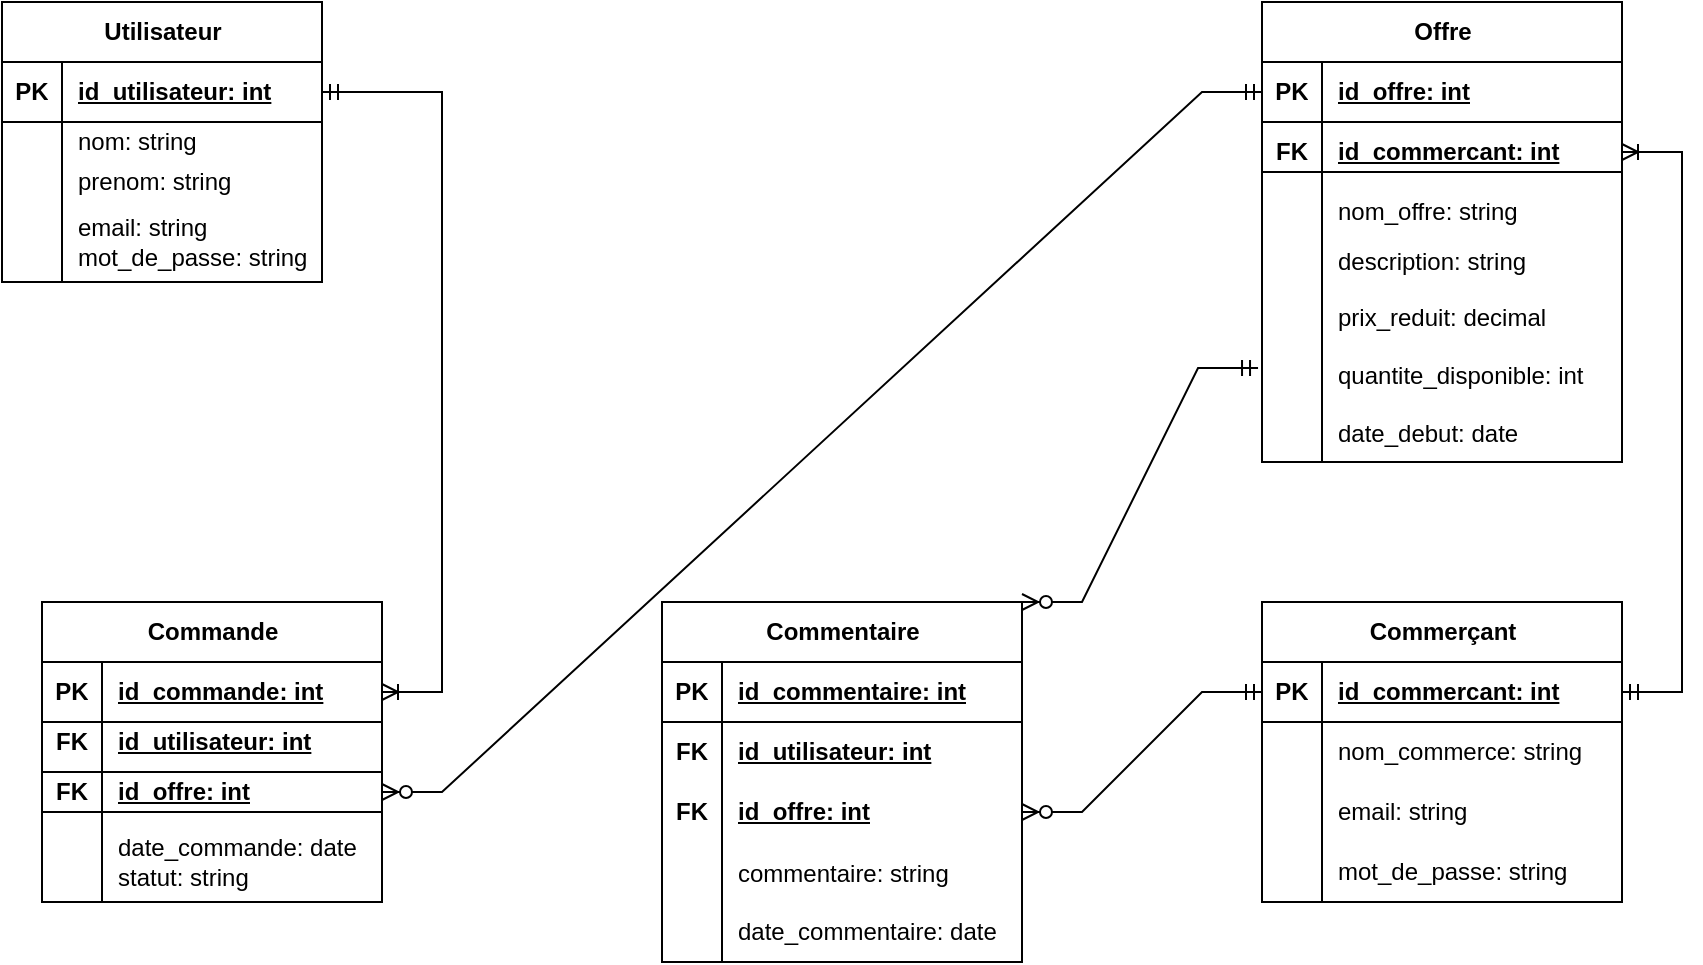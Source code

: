 <mxfile version="22.1.11" type="github">
  <diagram name="Page-1" id="MhxK9MUEezwKCmGUVzP8">
    <mxGraphModel dx="1120" dy="434" grid="1" gridSize="10" guides="1" tooltips="1" connect="1" arrows="1" fold="1" page="1" pageScale="1" pageWidth="827" pageHeight="1169" math="0" shadow="0">
      <root>
        <mxCell id="0" />
        <mxCell id="1" parent="0" />
        <mxCell id="jr0bx-5YiRHzlPC2uUWO-1" value="Utilisateur" style="shape=table;startSize=30;container=1;collapsible=1;childLayout=tableLayout;fixedRows=1;rowLines=0;fontStyle=1;align=center;resizeLast=1;html=1;" vertex="1" parent="1">
          <mxGeometry y="50" width="160" height="140" as="geometry" />
        </mxCell>
        <mxCell id="jr0bx-5YiRHzlPC2uUWO-2" value="" style="shape=tableRow;horizontal=0;startSize=0;swimlaneHead=0;swimlaneBody=0;fillColor=none;collapsible=0;dropTarget=0;points=[[0,0.5],[1,0.5]];portConstraint=eastwest;top=0;left=0;right=0;bottom=1;" vertex="1" parent="jr0bx-5YiRHzlPC2uUWO-1">
          <mxGeometry y="30" width="160" height="30" as="geometry" />
        </mxCell>
        <mxCell id="jr0bx-5YiRHzlPC2uUWO-3" value="PK" style="shape=partialRectangle;connectable=0;fillColor=none;top=0;left=0;bottom=0;right=0;fontStyle=1;overflow=hidden;whiteSpace=wrap;html=1;" vertex="1" parent="jr0bx-5YiRHzlPC2uUWO-2">
          <mxGeometry width="30" height="30" as="geometry">
            <mxRectangle width="30" height="30" as="alternateBounds" />
          </mxGeometry>
        </mxCell>
        <mxCell id="jr0bx-5YiRHzlPC2uUWO-4" value="id_utilisateur: int" style="shape=partialRectangle;connectable=0;fillColor=none;top=0;left=0;bottom=0;right=0;align=left;spacingLeft=6;fontStyle=5;overflow=hidden;whiteSpace=wrap;html=1;" vertex="1" parent="jr0bx-5YiRHzlPC2uUWO-2">
          <mxGeometry x="30" width="130" height="30" as="geometry">
            <mxRectangle width="130" height="30" as="alternateBounds" />
          </mxGeometry>
        </mxCell>
        <mxCell id="jr0bx-5YiRHzlPC2uUWO-5" value="" style="shape=tableRow;horizontal=0;startSize=0;swimlaneHead=0;swimlaneBody=0;fillColor=none;collapsible=0;dropTarget=0;points=[[0,0.5],[1,0.5]];portConstraint=eastwest;top=0;left=0;right=0;bottom=0;" vertex="1" parent="jr0bx-5YiRHzlPC2uUWO-1">
          <mxGeometry y="60" width="160" height="20" as="geometry" />
        </mxCell>
        <mxCell id="jr0bx-5YiRHzlPC2uUWO-6" value="" style="shape=partialRectangle;connectable=0;fillColor=none;top=0;left=0;bottom=0;right=0;editable=1;overflow=hidden;whiteSpace=wrap;html=1;" vertex="1" parent="jr0bx-5YiRHzlPC2uUWO-5">
          <mxGeometry width="30" height="20" as="geometry">
            <mxRectangle width="30" height="20" as="alternateBounds" />
          </mxGeometry>
        </mxCell>
        <mxCell id="jr0bx-5YiRHzlPC2uUWO-7" value="nom: string" style="shape=partialRectangle;connectable=0;fillColor=none;top=0;left=0;bottom=0;right=0;align=left;spacingLeft=6;overflow=hidden;whiteSpace=wrap;html=1;" vertex="1" parent="jr0bx-5YiRHzlPC2uUWO-5">
          <mxGeometry x="30" width="130" height="20" as="geometry">
            <mxRectangle width="130" height="20" as="alternateBounds" />
          </mxGeometry>
        </mxCell>
        <mxCell id="jr0bx-5YiRHzlPC2uUWO-8" value="" style="shape=tableRow;horizontal=0;startSize=0;swimlaneHead=0;swimlaneBody=0;fillColor=none;collapsible=0;dropTarget=0;points=[[0,0.5],[1,0.5]];portConstraint=eastwest;top=0;left=0;right=0;bottom=0;" vertex="1" parent="jr0bx-5YiRHzlPC2uUWO-1">
          <mxGeometry y="80" width="160" height="20" as="geometry" />
        </mxCell>
        <mxCell id="jr0bx-5YiRHzlPC2uUWO-9" value="" style="shape=partialRectangle;connectable=0;fillColor=none;top=0;left=0;bottom=0;right=0;editable=1;overflow=hidden;whiteSpace=wrap;html=1;" vertex="1" parent="jr0bx-5YiRHzlPC2uUWO-8">
          <mxGeometry width="30" height="20" as="geometry">
            <mxRectangle width="30" height="20" as="alternateBounds" />
          </mxGeometry>
        </mxCell>
        <mxCell id="jr0bx-5YiRHzlPC2uUWO-10" value="prenom: string" style="shape=partialRectangle;connectable=0;fillColor=none;top=0;left=0;bottom=0;right=0;align=left;spacingLeft=6;overflow=hidden;whiteSpace=wrap;html=1;" vertex="1" parent="jr0bx-5YiRHzlPC2uUWO-8">
          <mxGeometry x="30" width="130" height="20" as="geometry">
            <mxRectangle width="130" height="20" as="alternateBounds" />
          </mxGeometry>
        </mxCell>
        <mxCell id="jr0bx-5YiRHzlPC2uUWO-11" value="" style="shape=tableRow;horizontal=0;startSize=0;swimlaneHead=0;swimlaneBody=0;fillColor=none;collapsible=0;dropTarget=0;points=[[0,0.5],[1,0.5]];portConstraint=eastwest;top=0;left=0;right=0;bottom=0;" vertex="1" parent="jr0bx-5YiRHzlPC2uUWO-1">
          <mxGeometry y="100" width="160" height="40" as="geometry" />
        </mxCell>
        <mxCell id="jr0bx-5YiRHzlPC2uUWO-12" value="" style="shape=partialRectangle;connectable=0;fillColor=none;top=0;left=0;bottom=0;right=0;editable=1;overflow=hidden;whiteSpace=wrap;html=1;" vertex="1" parent="jr0bx-5YiRHzlPC2uUWO-11">
          <mxGeometry width="30" height="40" as="geometry">
            <mxRectangle width="30" height="40" as="alternateBounds" />
          </mxGeometry>
        </mxCell>
        <mxCell id="jr0bx-5YiRHzlPC2uUWO-13" value="email: string&lt;br&gt;mot_de_passe: string" style="shape=partialRectangle;connectable=0;fillColor=none;top=0;left=0;bottom=0;right=0;align=left;spacingLeft=6;overflow=hidden;whiteSpace=wrap;html=1;" vertex="1" parent="jr0bx-5YiRHzlPC2uUWO-11">
          <mxGeometry x="30" width="130" height="40" as="geometry">
            <mxRectangle width="130" height="40" as="alternateBounds" />
          </mxGeometry>
        </mxCell>
        <mxCell id="jr0bx-5YiRHzlPC2uUWO-28" value="Commande" style="shape=table;startSize=30;container=1;collapsible=1;childLayout=tableLayout;fixedRows=1;rowLines=0;fontStyle=1;align=center;resizeLast=1;html=1;" vertex="1" parent="1">
          <mxGeometry x="20" y="350" width="170" height="150" as="geometry" />
        </mxCell>
        <mxCell id="jr0bx-5YiRHzlPC2uUWO-29" value="" style="shape=tableRow;horizontal=0;startSize=0;swimlaneHead=0;swimlaneBody=0;fillColor=none;collapsible=0;dropTarget=0;points=[[0,0.5],[1,0.5]];portConstraint=eastwest;top=0;left=0;right=0;bottom=1;" vertex="1" parent="jr0bx-5YiRHzlPC2uUWO-28">
          <mxGeometry y="30" width="170" height="30" as="geometry" />
        </mxCell>
        <mxCell id="jr0bx-5YiRHzlPC2uUWO-30" value="PK" style="shape=partialRectangle;connectable=0;fillColor=none;top=0;left=0;bottom=0;right=0;fontStyle=1;overflow=hidden;whiteSpace=wrap;html=1;" vertex="1" parent="jr0bx-5YiRHzlPC2uUWO-29">
          <mxGeometry width="30" height="30" as="geometry">
            <mxRectangle width="30" height="30" as="alternateBounds" />
          </mxGeometry>
        </mxCell>
        <mxCell id="jr0bx-5YiRHzlPC2uUWO-31" value="id_commande: int" style="shape=partialRectangle;connectable=0;fillColor=none;top=0;left=0;bottom=0;right=0;align=left;spacingLeft=6;fontStyle=5;overflow=hidden;whiteSpace=wrap;html=1;" vertex="1" parent="jr0bx-5YiRHzlPC2uUWO-29">
          <mxGeometry x="30" width="140" height="30" as="geometry">
            <mxRectangle width="140" height="30" as="alternateBounds" />
          </mxGeometry>
        </mxCell>
        <mxCell id="jr0bx-5YiRHzlPC2uUWO-32" value="" style="shape=tableRow;horizontal=0;startSize=0;swimlaneHead=0;swimlaneBody=0;fillColor=none;collapsible=0;dropTarget=0;points=[[0,0.5],[1,0.5]];portConstraint=eastwest;top=0;left=0;right=0;bottom=0;" vertex="1" parent="jr0bx-5YiRHzlPC2uUWO-28">
          <mxGeometry y="60" width="170" height="20" as="geometry" />
        </mxCell>
        <mxCell id="jr0bx-5YiRHzlPC2uUWO-33" value="&lt;b&gt;FK&lt;/b&gt;" style="shape=partialRectangle;connectable=0;fillColor=none;top=0;left=0;bottom=0;right=0;editable=1;overflow=hidden;whiteSpace=wrap;html=1;" vertex="1" parent="jr0bx-5YiRHzlPC2uUWO-32">
          <mxGeometry width="30" height="20" as="geometry">
            <mxRectangle width="30" height="20" as="alternateBounds" />
          </mxGeometry>
        </mxCell>
        <mxCell id="jr0bx-5YiRHzlPC2uUWO-34" value="&lt;b&gt;&lt;u&gt;id_utilisateur: int&lt;/u&gt;&lt;/b&gt;" style="shape=partialRectangle;connectable=0;fillColor=none;top=0;left=0;bottom=0;right=0;align=left;spacingLeft=6;overflow=hidden;whiteSpace=wrap;html=1;" vertex="1" parent="jr0bx-5YiRHzlPC2uUWO-32">
          <mxGeometry x="30" width="140" height="20" as="geometry">
            <mxRectangle width="140" height="20" as="alternateBounds" />
          </mxGeometry>
        </mxCell>
        <mxCell id="jr0bx-5YiRHzlPC2uUWO-35" value="" style="shape=tableRow;horizontal=0;startSize=0;swimlaneHead=0;swimlaneBody=0;fillColor=none;collapsible=0;dropTarget=0;points=[[0,0.5],[1,0.5]];portConstraint=eastwest;top=0;left=0;right=0;bottom=0;" vertex="1" parent="jr0bx-5YiRHzlPC2uUWO-28">
          <mxGeometry y="80" width="170" height="30" as="geometry" />
        </mxCell>
        <mxCell id="jr0bx-5YiRHzlPC2uUWO-36" value="&lt;b&gt;FK&lt;/b&gt;" style="shape=partialRectangle;connectable=0;fillColor=none;top=0;left=0;bottom=0;right=0;editable=1;overflow=hidden;whiteSpace=wrap;html=1;" vertex="1" parent="jr0bx-5YiRHzlPC2uUWO-35">
          <mxGeometry width="30" height="30" as="geometry">
            <mxRectangle width="30" height="30" as="alternateBounds" />
          </mxGeometry>
        </mxCell>
        <mxCell id="jr0bx-5YiRHzlPC2uUWO-37" value="&lt;b&gt;&lt;u&gt;id_offre: int&lt;/u&gt;&lt;/b&gt;" style="shape=partialRectangle;connectable=0;fillColor=none;top=0;left=0;bottom=0;right=0;align=left;spacingLeft=6;overflow=hidden;whiteSpace=wrap;html=1;" vertex="1" parent="jr0bx-5YiRHzlPC2uUWO-35">
          <mxGeometry x="30" width="140" height="30" as="geometry">
            <mxRectangle width="140" height="30" as="alternateBounds" />
          </mxGeometry>
        </mxCell>
        <mxCell id="jr0bx-5YiRHzlPC2uUWO-38" value="" style="shape=tableRow;horizontal=0;startSize=0;swimlaneHead=0;swimlaneBody=0;fillColor=none;collapsible=0;dropTarget=0;points=[[0,0.5],[1,0.5]];portConstraint=eastwest;top=0;left=0;right=0;bottom=0;" vertex="1" parent="jr0bx-5YiRHzlPC2uUWO-28">
          <mxGeometry y="110" width="170" height="40" as="geometry" />
        </mxCell>
        <mxCell id="jr0bx-5YiRHzlPC2uUWO-39" value="" style="shape=partialRectangle;connectable=0;fillColor=none;top=0;left=0;bottom=0;right=0;editable=1;overflow=hidden;whiteSpace=wrap;html=1;" vertex="1" parent="jr0bx-5YiRHzlPC2uUWO-38">
          <mxGeometry width="30" height="40" as="geometry">
            <mxRectangle width="30" height="40" as="alternateBounds" />
          </mxGeometry>
        </mxCell>
        <mxCell id="jr0bx-5YiRHzlPC2uUWO-40" value="date_commande: date&lt;br&gt;statut: string" style="shape=partialRectangle;connectable=0;fillColor=none;top=0;left=0;bottom=0;right=0;align=left;spacingLeft=6;overflow=hidden;whiteSpace=wrap;html=1;" vertex="1" parent="jr0bx-5YiRHzlPC2uUWO-38">
          <mxGeometry x="30" width="140" height="40" as="geometry">
            <mxRectangle width="140" height="40" as="alternateBounds" />
          </mxGeometry>
        </mxCell>
        <mxCell id="jr0bx-5YiRHzlPC2uUWO-67" value="" style="line;strokeWidth=1;rotatable=0;dashed=0;labelPosition=right;align=left;verticalAlign=middle;spacingTop=0;spacingLeft=6;points=[];portConstraint=eastwest;" vertex="1" parent="1">
          <mxGeometry x="630" y="130" width="180" height="10" as="geometry" />
        </mxCell>
        <mxCell id="jr0bx-5YiRHzlPC2uUWO-54" value="Offre" style="shape=table;startSize=30;container=1;collapsible=1;childLayout=tableLayout;fixedRows=1;rowLines=0;fontStyle=1;align=center;resizeLast=1;html=1;" vertex="1" parent="1">
          <mxGeometry x="630" y="50" width="180" height="230" as="geometry" />
        </mxCell>
        <mxCell id="jr0bx-5YiRHzlPC2uUWO-55" value="" style="shape=tableRow;horizontal=0;startSize=0;swimlaneHead=0;swimlaneBody=0;fillColor=none;collapsible=0;dropTarget=0;points=[[0,0.5],[1,0.5]];portConstraint=eastwest;top=0;left=0;right=0;bottom=1;" vertex="1" parent="jr0bx-5YiRHzlPC2uUWO-54">
          <mxGeometry y="30" width="180" height="30" as="geometry" />
        </mxCell>
        <mxCell id="jr0bx-5YiRHzlPC2uUWO-56" value="PK" style="shape=partialRectangle;connectable=0;fillColor=none;top=0;left=0;bottom=0;right=0;fontStyle=1;overflow=hidden;whiteSpace=wrap;html=1;" vertex="1" parent="jr0bx-5YiRHzlPC2uUWO-55">
          <mxGeometry width="30" height="30" as="geometry">
            <mxRectangle width="30" height="30" as="alternateBounds" />
          </mxGeometry>
        </mxCell>
        <mxCell id="jr0bx-5YiRHzlPC2uUWO-57" value="id_offre: int" style="shape=partialRectangle;connectable=0;fillColor=none;top=0;left=0;bottom=0;right=0;align=left;spacingLeft=6;fontStyle=5;overflow=hidden;whiteSpace=wrap;html=1;" vertex="1" parent="jr0bx-5YiRHzlPC2uUWO-55">
          <mxGeometry x="30" width="150" height="30" as="geometry">
            <mxRectangle width="150" height="30" as="alternateBounds" />
          </mxGeometry>
        </mxCell>
        <mxCell id="jr0bx-5YiRHzlPC2uUWO-58" value="" style="shape=tableRow;horizontal=0;startSize=0;swimlaneHead=0;swimlaneBody=0;fillColor=none;collapsible=0;dropTarget=0;points=[[0,0.5],[1,0.5]];portConstraint=eastwest;top=0;left=0;right=0;bottom=0;" vertex="1" parent="jr0bx-5YiRHzlPC2uUWO-54">
          <mxGeometry y="60" width="180" height="30" as="geometry" />
        </mxCell>
        <mxCell id="jr0bx-5YiRHzlPC2uUWO-59" value="&lt;b&gt;FK&lt;/b&gt;" style="shape=partialRectangle;connectable=0;fillColor=none;top=0;left=0;bottom=0;right=0;editable=1;overflow=hidden;whiteSpace=wrap;html=1;" vertex="1" parent="jr0bx-5YiRHzlPC2uUWO-58">
          <mxGeometry width="30" height="30" as="geometry">
            <mxRectangle width="30" height="30" as="alternateBounds" />
          </mxGeometry>
        </mxCell>
        <mxCell id="jr0bx-5YiRHzlPC2uUWO-60" value="&lt;u&gt;&lt;b&gt;id_commercant: int&lt;/b&gt;&lt;/u&gt;" style="shape=partialRectangle;connectable=0;fillColor=none;top=0;left=0;bottom=0;right=0;align=left;spacingLeft=6;overflow=hidden;whiteSpace=wrap;html=1;" vertex="1" parent="jr0bx-5YiRHzlPC2uUWO-58">
          <mxGeometry x="30" width="150" height="30" as="geometry">
            <mxRectangle width="150" height="30" as="alternateBounds" />
          </mxGeometry>
        </mxCell>
        <mxCell id="jr0bx-5YiRHzlPC2uUWO-61" value="" style="shape=tableRow;horizontal=0;startSize=0;swimlaneHead=0;swimlaneBody=0;fillColor=none;collapsible=0;dropTarget=0;points=[[0,0.5],[1,0.5]];portConstraint=eastwest;top=0;left=0;right=0;bottom=0;" vertex="1" parent="jr0bx-5YiRHzlPC2uUWO-54">
          <mxGeometry y="90" width="180" height="30" as="geometry" />
        </mxCell>
        <mxCell id="jr0bx-5YiRHzlPC2uUWO-62" value="" style="shape=partialRectangle;connectable=0;fillColor=none;top=0;left=0;bottom=0;right=0;editable=1;overflow=hidden;whiteSpace=wrap;html=1;" vertex="1" parent="jr0bx-5YiRHzlPC2uUWO-61">
          <mxGeometry width="30" height="30" as="geometry">
            <mxRectangle width="30" height="30" as="alternateBounds" />
          </mxGeometry>
        </mxCell>
        <mxCell id="jr0bx-5YiRHzlPC2uUWO-63" value="nom_offre: string" style="shape=partialRectangle;connectable=0;fillColor=none;top=0;left=0;bottom=0;right=0;align=left;spacingLeft=6;overflow=hidden;whiteSpace=wrap;html=1;" vertex="1" parent="jr0bx-5YiRHzlPC2uUWO-61">
          <mxGeometry x="30" width="150" height="30" as="geometry">
            <mxRectangle width="150" height="30" as="alternateBounds" />
          </mxGeometry>
        </mxCell>
        <mxCell id="jr0bx-5YiRHzlPC2uUWO-64" value="" style="shape=tableRow;horizontal=0;startSize=0;swimlaneHead=0;swimlaneBody=0;fillColor=none;collapsible=0;dropTarget=0;points=[[0,0.5],[1,0.5]];portConstraint=eastwest;top=0;left=0;right=0;bottom=0;" vertex="1" parent="jr0bx-5YiRHzlPC2uUWO-54">
          <mxGeometry y="120" width="180" height="110" as="geometry" />
        </mxCell>
        <mxCell id="jr0bx-5YiRHzlPC2uUWO-65" value="" style="shape=partialRectangle;connectable=0;fillColor=none;top=0;left=0;bottom=0;right=0;editable=1;overflow=hidden;whiteSpace=wrap;html=1;" vertex="1" parent="jr0bx-5YiRHzlPC2uUWO-64">
          <mxGeometry width="30" height="110" as="geometry">
            <mxRectangle width="30" height="110" as="alternateBounds" />
          </mxGeometry>
        </mxCell>
        <mxCell id="jr0bx-5YiRHzlPC2uUWO-66" value="description: string&lt;br&gt;&lt;br&gt;prix_reduit: decimal&lt;br&gt;&lt;br&gt;quantite_disponible: int&lt;br&gt;&lt;br&gt;date_debut: date&lt;br&gt;&lt;br&gt;date_fin: date" style="shape=partialRectangle;connectable=0;fillColor=none;top=0;left=0;bottom=0;right=0;align=left;spacingLeft=6;overflow=hidden;whiteSpace=wrap;html=1;" vertex="1" parent="jr0bx-5YiRHzlPC2uUWO-64">
          <mxGeometry x="30" width="150" height="110" as="geometry">
            <mxRectangle width="150" height="110" as="alternateBounds" />
          </mxGeometry>
        </mxCell>
        <mxCell id="jr0bx-5YiRHzlPC2uUWO-83" value="Commentaire" style="shape=table;startSize=30;container=1;collapsible=1;childLayout=tableLayout;fixedRows=1;rowLines=0;fontStyle=1;align=center;resizeLast=1;html=1;" vertex="1" parent="1">
          <mxGeometry x="330" y="350" width="180" height="180" as="geometry" />
        </mxCell>
        <mxCell id="jr0bx-5YiRHzlPC2uUWO-84" value="" style="shape=tableRow;horizontal=0;startSize=0;swimlaneHead=0;swimlaneBody=0;fillColor=none;collapsible=0;dropTarget=0;points=[[0,0.5],[1,0.5]];portConstraint=eastwest;top=0;left=0;right=0;bottom=1;" vertex="1" parent="jr0bx-5YiRHzlPC2uUWO-83">
          <mxGeometry y="30" width="180" height="30" as="geometry" />
        </mxCell>
        <mxCell id="jr0bx-5YiRHzlPC2uUWO-85" value="PK" style="shape=partialRectangle;connectable=0;fillColor=none;top=0;left=0;bottom=0;right=0;fontStyle=1;overflow=hidden;whiteSpace=wrap;html=1;" vertex="1" parent="jr0bx-5YiRHzlPC2uUWO-84">
          <mxGeometry width="30" height="30" as="geometry">
            <mxRectangle width="30" height="30" as="alternateBounds" />
          </mxGeometry>
        </mxCell>
        <mxCell id="jr0bx-5YiRHzlPC2uUWO-86" value="id_commentaire: int" style="shape=partialRectangle;connectable=0;fillColor=none;top=0;left=0;bottom=0;right=0;align=left;spacingLeft=6;fontStyle=5;overflow=hidden;whiteSpace=wrap;html=1;" vertex="1" parent="jr0bx-5YiRHzlPC2uUWO-84">
          <mxGeometry x="30" width="150" height="30" as="geometry">
            <mxRectangle width="150" height="30" as="alternateBounds" />
          </mxGeometry>
        </mxCell>
        <mxCell id="jr0bx-5YiRHzlPC2uUWO-87" value="" style="shape=tableRow;horizontal=0;startSize=0;swimlaneHead=0;swimlaneBody=0;fillColor=none;collapsible=0;dropTarget=0;points=[[0,0.5],[1,0.5]];portConstraint=eastwest;top=0;left=0;right=0;bottom=0;" vertex="1" parent="jr0bx-5YiRHzlPC2uUWO-83">
          <mxGeometry y="60" width="180" height="30" as="geometry" />
        </mxCell>
        <mxCell id="jr0bx-5YiRHzlPC2uUWO-88" value="&lt;b&gt;FK&lt;/b&gt;" style="shape=partialRectangle;connectable=0;fillColor=none;top=0;left=0;bottom=0;right=0;editable=1;overflow=hidden;whiteSpace=wrap;html=1;" vertex="1" parent="jr0bx-5YiRHzlPC2uUWO-87">
          <mxGeometry width="30" height="30" as="geometry">
            <mxRectangle width="30" height="30" as="alternateBounds" />
          </mxGeometry>
        </mxCell>
        <mxCell id="jr0bx-5YiRHzlPC2uUWO-89" value="&lt;b&gt;&lt;u&gt;id_utilisateur: int&lt;/u&gt;&lt;/b&gt;" style="shape=partialRectangle;connectable=0;fillColor=none;top=0;left=0;bottom=0;right=0;align=left;spacingLeft=6;overflow=hidden;whiteSpace=wrap;html=1;" vertex="1" parent="jr0bx-5YiRHzlPC2uUWO-87">
          <mxGeometry x="30" width="150" height="30" as="geometry">
            <mxRectangle width="150" height="30" as="alternateBounds" />
          </mxGeometry>
        </mxCell>
        <mxCell id="jr0bx-5YiRHzlPC2uUWO-90" value="" style="shape=tableRow;horizontal=0;startSize=0;swimlaneHead=0;swimlaneBody=0;fillColor=none;collapsible=0;dropTarget=0;points=[[0,0.5],[1,0.5]];portConstraint=eastwest;top=0;left=0;right=0;bottom=0;" vertex="1" parent="jr0bx-5YiRHzlPC2uUWO-83">
          <mxGeometry y="90" width="180" height="30" as="geometry" />
        </mxCell>
        <mxCell id="jr0bx-5YiRHzlPC2uUWO-91" value="&lt;b&gt;FK&lt;/b&gt;" style="shape=partialRectangle;connectable=0;fillColor=none;top=0;left=0;bottom=0;right=0;editable=1;overflow=hidden;whiteSpace=wrap;html=1;" vertex="1" parent="jr0bx-5YiRHzlPC2uUWO-90">
          <mxGeometry width="30" height="30" as="geometry">
            <mxRectangle width="30" height="30" as="alternateBounds" />
          </mxGeometry>
        </mxCell>
        <mxCell id="jr0bx-5YiRHzlPC2uUWO-92" value="&lt;b&gt;&lt;u&gt;id_offre: int&lt;/u&gt;&lt;/b&gt;" style="shape=partialRectangle;connectable=0;fillColor=none;top=0;left=0;bottom=0;right=0;align=left;spacingLeft=6;overflow=hidden;whiteSpace=wrap;html=1;" vertex="1" parent="jr0bx-5YiRHzlPC2uUWO-90">
          <mxGeometry x="30" width="150" height="30" as="geometry">
            <mxRectangle width="150" height="30" as="alternateBounds" />
          </mxGeometry>
        </mxCell>
        <mxCell id="jr0bx-5YiRHzlPC2uUWO-93" value="" style="shape=tableRow;horizontal=0;startSize=0;swimlaneHead=0;swimlaneBody=0;fillColor=none;collapsible=0;dropTarget=0;points=[[0,0.5],[1,0.5]];portConstraint=eastwest;top=0;left=0;right=0;bottom=0;" vertex="1" parent="jr0bx-5YiRHzlPC2uUWO-83">
          <mxGeometry y="120" width="180" height="60" as="geometry" />
        </mxCell>
        <mxCell id="jr0bx-5YiRHzlPC2uUWO-94" value="" style="shape=partialRectangle;connectable=0;fillColor=none;top=0;left=0;bottom=0;right=0;editable=1;overflow=hidden;whiteSpace=wrap;html=1;" vertex="1" parent="jr0bx-5YiRHzlPC2uUWO-93">
          <mxGeometry width="30" height="60" as="geometry">
            <mxRectangle width="30" height="60" as="alternateBounds" />
          </mxGeometry>
        </mxCell>
        <mxCell id="jr0bx-5YiRHzlPC2uUWO-95" value="commentaire: string&lt;br&gt;&lt;br&gt;date_commentaire: date" style="shape=partialRectangle;connectable=0;fillColor=none;top=0;left=0;bottom=0;right=0;align=left;spacingLeft=6;overflow=hidden;whiteSpace=wrap;html=1;" vertex="1" parent="jr0bx-5YiRHzlPC2uUWO-93">
          <mxGeometry x="30" width="150" height="60" as="geometry">
            <mxRectangle width="150" height="60" as="alternateBounds" />
          </mxGeometry>
        </mxCell>
        <mxCell id="jr0bx-5YiRHzlPC2uUWO-70" value="Commerçant " style="shape=table;startSize=30;container=1;collapsible=1;childLayout=tableLayout;fixedRows=1;rowLines=0;fontStyle=1;align=center;resizeLast=1;html=1;" vertex="1" parent="1">
          <mxGeometry x="630" y="350" width="180" height="150" as="geometry" />
        </mxCell>
        <mxCell id="jr0bx-5YiRHzlPC2uUWO-71" value="" style="shape=tableRow;horizontal=0;startSize=0;swimlaneHead=0;swimlaneBody=0;fillColor=none;collapsible=0;dropTarget=0;points=[[0,0.5],[1,0.5]];portConstraint=eastwest;top=0;left=0;right=0;bottom=1;" vertex="1" parent="jr0bx-5YiRHzlPC2uUWO-70">
          <mxGeometry y="30" width="180" height="30" as="geometry" />
        </mxCell>
        <mxCell id="jr0bx-5YiRHzlPC2uUWO-72" value="PK" style="shape=partialRectangle;connectable=0;fillColor=none;top=0;left=0;bottom=0;right=0;fontStyle=1;overflow=hidden;whiteSpace=wrap;html=1;" vertex="1" parent="jr0bx-5YiRHzlPC2uUWO-71">
          <mxGeometry width="30" height="30" as="geometry">
            <mxRectangle width="30" height="30" as="alternateBounds" />
          </mxGeometry>
        </mxCell>
        <mxCell id="jr0bx-5YiRHzlPC2uUWO-73" value="id_commercant: int" style="shape=partialRectangle;connectable=0;fillColor=none;top=0;left=0;bottom=0;right=0;align=left;spacingLeft=6;fontStyle=5;overflow=hidden;whiteSpace=wrap;html=1;" vertex="1" parent="jr0bx-5YiRHzlPC2uUWO-71">
          <mxGeometry x="30" width="150" height="30" as="geometry">
            <mxRectangle width="150" height="30" as="alternateBounds" />
          </mxGeometry>
        </mxCell>
        <mxCell id="jr0bx-5YiRHzlPC2uUWO-74" value="" style="shape=tableRow;horizontal=0;startSize=0;swimlaneHead=0;swimlaneBody=0;fillColor=none;collapsible=0;dropTarget=0;points=[[0,0.5],[1,0.5]];portConstraint=eastwest;top=0;left=0;right=0;bottom=0;" vertex="1" parent="jr0bx-5YiRHzlPC2uUWO-70">
          <mxGeometry y="60" width="180" height="30" as="geometry" />
        </mxCell>
        <mxCell id="jr0bx-5YiRHzlPC2uUWO-75" value="" style="shape=partialRectangle;connectable=0;fillColor=none;top=0;left=0;bottom=0;right=0;editable=1;overflow=hidden;whiteSpace=wrap;html=1;" vertex="1" parent="jr0bx-5YiRHzlPC2uUWO-74">
          <mxGeometry width="30" height="30" as="geometry">
            <mxRectangle width="30" height="30" as="alternateBounds" />
          </mxGeometry>
        </mxCell>
        <mxCell id="jr0bx-5YiRHzlPC2uUWO-76" value="nom_commerce: string" style="shape=partialRectangle;connectable=0;fillColor=none;top=0;left=0;bottom=0;right=0;align=left;spacingLeft=6;overflow=hidden;whiteSpace=wrap;html=1;" vertex="1" parent="jr0bx-5YiRHzlPC2uUWO-74">
          <mxGeometry x="30" width="150" height="30" as="geometry">
            <mxRectangle width="150" height="30" as="alternateBounds" />
          </mxGeometry>
        </mxCell>
        <mxCell id="jr0bx-5YiRHzlPC2uUWO-77" value="" style="shape=tableRow;horizontal=0;startSize=0;swimlaneHead=0;swimlaneBody=0;fillColor=none;collapsible=0;dropTarget=0;points=[[0,0.5],[1,0.5]];portConstraint=eastwest;top=0;left=0;right=0;bottom=0;" vertex="1" parent="jr0bx-5YiRHzlPC2uUWO-70">
          <mxGeometry y="90" width="180" height="30" as="geometry" />
        </mxCell>
        <mxCell id="jr0bx-5YiRHzlPC2uUWO-78" value="" style="shape=partialRectangle;connectable=0;fillColor=none;top=0;left=0;bottom=0;right=0;editable=1;overflow=hidden;whiteSpace=wrap;html=1;" vertex="1" parent="jr0bx-5YiRHzlPC2uUWO-77">
          <mxGeometry width="30" height="30" as="geometry">
            <mxRectangle width="30" height="30" as="alternateBounds" />
          </mxGeometry>
        </mxCell>
        <mxCell id="jr0bx-5YiRHzlPC2uUWO-79" value="email: string" style="shape=partialRectangle;connectable=0;fillColor=none;top=0;left=0;bottom=0;right=0;align=left;spacingLeft=6;overflow=hidden;whiteSpace=wrap;html=1;" vertex="1" parent="jr0bx-5YiRHzlPC2uUWO-77">
          <mxGeometry x="30" width="150" height="30" as="geometry">
            <mxRectangle width="150" height="30" as="alternateBounds" />
          </mxGeometry>
        </mxCell>
        <mxCell id="jr0bx-5YiRHzlPC2uUWO-80" value="" style="shape=tableRow;horizontal=0;startSize=0;swimlaneHead=0;swimlaneBody=0;fillColor=none;collapsible=0;dropTarget=0;points=[[0,0.5],[1,0.5]];portConstraint=eastwest;top=0;left=0;right=0;bottom=0;" vertex="1" parent="jr0bx-5YiRHzlPC2uUWO-70">
          <mxGeometry y="120" width="180" height="30" as="geometry" />
        </mxCell>
        <mxCell id="jr0bx-5YiRHzlPC2uUWO-81" value="" style="shape=partialRectangle;connectable=0;fillColor=none;top=0;left=0;bottom=0;right=0;editable=1;overflow=hidden;whiteSpace=wrap;html=1;" vertex="1" parent="jr0bx-5YiRHzlPC2uUWO-80">
          <mxGeometry width="30" height="30" as="geometry">
            <mxRectangle width="30" height="30" as="alternateBounds" />
          </mxGeometry>
        </mxCell>
        <mxCell id="jr0bx-5YiRHzlPC2uUWO-82" value="mot_de_passe: string" style="shape=partialRectangle;connectable=0;fillColor=none;top=0;left=0;bottom=0;right=0;align=left;spacingLeft=6;overflow=hidden;whiteSpace=wrap;html=1;" vertex="1" parent="jr0bx-5YiRHzlPC2uUWO-80">
          <mxGeometry x="30" width="150" height="30" as="geometry">
            <mxRectangle width="150" height="30" as="alternateBounds" />
          </mxGeometry>
        </mxCell>
        <mxCell id="jr0bx-5YiRHzlPC2uUWO-100" value="" style="edgeStyle=entityRelationEdgeStyle;fontSize=12;html=1;endArrow=ERoneToMany;startArrow=ERmandOne;rounded=0;exitX=1;exitY=0.5;exitDx=0;exitDy=0;" edge="1" parent="1" source="jr0bx-5YiRHzlPC2uUWO-2" target="jr0bx-5YiRHzlPC2uUWO-29">
          <mxGeometry width="100" height="100" relative="1" as="geometry">
            <mxPoint x="360" y="330" as="sourcePoint" />
            <mxPoint x="460" y="230" as="targetPoint" />
          </mxGeometry>
        </mxCell>
        <mxCell id="jr0bx-5YiRHzlPC2uUWO-101" value="" style="edgeStyle=entityRelationEdgeStyle;fontSize=12;html=1;endArrow=ERoneToMany;startArrow=ERmandOne;rounded=0;exitX=1;exitY=0.5;exitDx=0;exitDy=0;" edge="1" parent="1" source="jr0bx-5YiRHzlPC2uUWO-71" target="jr0bx-5YiRHzlPC2uUWO-58">
          <mxGeometry width="100" height="100" relative="1" as="geometry">
            <mxPoint x="360" y="330" as="sourcePoint" />
            <mxPoint x="460" y="230" as="targetPoint" />
          </mxGeometry>
        </mxCell>
        <mxCell id="jr0bx-5YiRHzlPC2uUWO-102" value="" style="edgeStyle=entityRelationEdgeStyle;fontSize=12;html=1;endArrow=ERzeroToMany;startArrow=ERmandOne;rounded=0;exitX=0;exitY=0.5;exitDx=0;exitDy=0;entryX=1;entryY=0.5;entryDx=0;entryDy=0;" edge="1" parent="1" source="jr0bx-5YiRHzlPC2uUWO-71" target="jr0bx-5YiRHzlPC2uUWO-90">
          <mxGeometry width="100" height="100" relative="1" as="geometry">
            <mxPoint x="626.94" y="442" as="sourcePoint" />
            <mxPoint x="510" y="430" as="targetPoint" />
          </mxGeometry>
        </mxCell>
        <mxCell id="jr0bx-5YiRHzlPC2uUWO-103" value="" style="edgeStyle=entityRelationEdgeStyle;fontSize=12;html=1;endArrow=ERzeroToMany;startArrow=ERmandOne;rounded=0;exitX=0;exitY=0.5;exitDx=0;exitDy=0;" edge="1" parent="1" source="jr0bx-5YiRHzlPC2uUWO-55" target="jr0bx-5YiRHzlPC2uUWO-35">
          <mxGeometry width="100" height="100" relative="1" as="geometry">
            <mxPoint x="609.04" y="150" as="sourcePoint" />
            <mxPoint x="150.0" y="301.97" as="targetPoint" />
            <Array as="points">
              <mxPoint x="300" y="210" />
              <mxPoint x="340" y="220" />
              <mxPoint x="280" y="230" />
            </Array>
          </mxGeometry>
        </mxCell>
        <mxCell id="jr0bx-5YiRHzlPC2uUWO-104" value="" style="edgeStyle=entityRelationEdgeStyle;fontSize=12;html=1;endArrow=ERzeroToMany;startArrow=ERmandOne;rounded=0;exitX=-0.011;exitY=0.573;exitDx=0;exitDy=0;exitPerimeter=0;entryX=1;entryY=0;entryDx=0;entryDy=0;" edge="1" parent="1" source="jr0bx-5YiRHzlPC2uUWO-64" target="jr0bx-5YiRHzlPC2uUWO-83">
          <mxGeometry width="100" height="100" relative="1" as="geometry">
            <mxPoint x="440" y="190" as="sourcePoint" />
            <mxPoint x="250" y="130" as="targetPoint" />
            <Array as="points">
              <mxPoint x="610" y="340" />
              <mxPoint x="630" y="370" />
              <mxPoint x="410" y="100" />
              <mxPoint x="350" y="180" />
              <mxPoint x="400" y="140" />
              <mxPoint x="260" y="120" />
              <mxPoint x="400" y="110" />
              <mxPoint x="630" y="360" />
            </Array>
          </mxGeometry>
        </mxCell>
        <mxCell id="jr0bx-5YiRHzlPC2uUWO-105" value="" style="line;strokeWidth=1;rotatable=0;dashed=0;labelPosition=right;align=left;verticalAlign=middle;spacingTop=0;spacingLeft=6;points=[];portConstraint=eastwest;" vertex="1" parent="1">
          <mxGeometry x="20" y="430" width="170" height="10" as="geometry" />
        </mxCell>
        <mxCell id="jr0bx-5YiRHzlPC2uUWO-106" value="" style="line;strokeWidth=1;rotatable=0;dashed=0;labelPosition=right;align=left;verticalAlign=middle;spacingTop=0;spacingLeft=6;points=[];portConstraint=eastwest;" vertex="1" parent="1">
          <mxGeometry x="20" y="440" width="170" height="30" as="geometry" />
        </mxCell>
      </root>
    </mxGraphModel>
  </diagram>
</mxfile>

